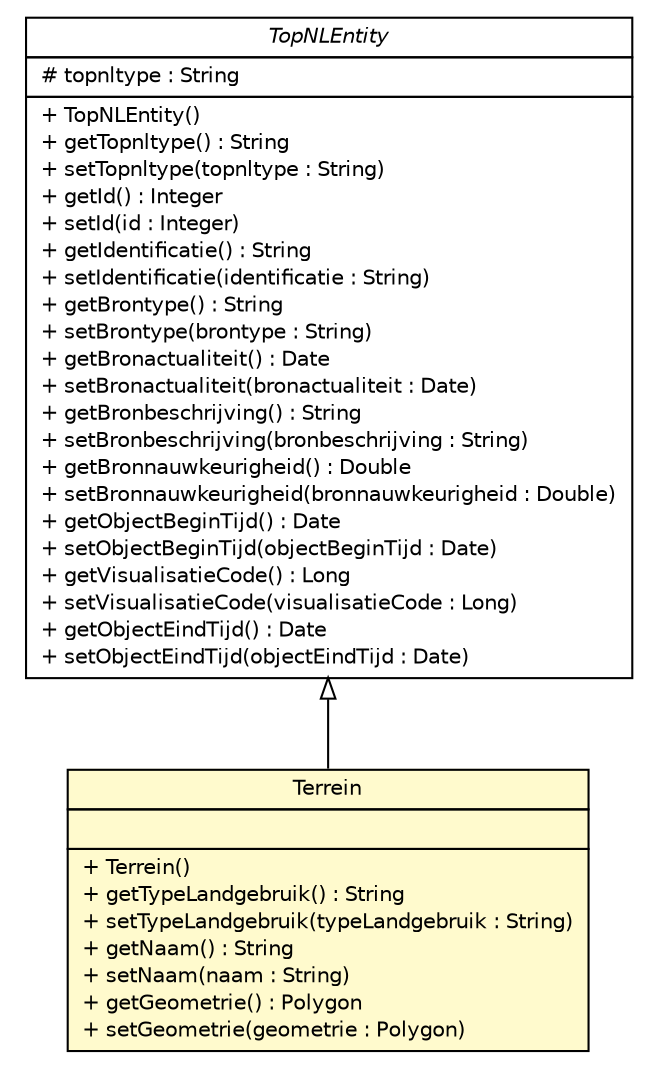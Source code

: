 #!/usr/local/bin/dot
#
# Class diagram 
# Generated by UMLGraph version R5_6-24-gf6e263 (http://www.umlgraph.org/)
#

digraph G {
	edge [fontname="Helvetica",fontsize=10,labelfontname="Helvetica",labelfontsize=10];
	node [fontname="Helvetica",fontsize=10,shape=plaintext];
	nodesep=0.25;
	ranksep=0.5;
	// nl.b3p.topnl.entities.TopNLEntity
	c33931 [label=<<table title="nl.b3p.topnl.entities.TopNLEntity" border="0" cellborder="1" cellspacing="0" cellpadding="2" port="p" href="./TopNLEntity.html">
		<tr><td><table border="0" cellspacing="0" cellpadding="1">
<tr><td align="center" balign="center"><font face="Helvetica-Oblique"> TopNLEntity </font></td></tr>
		</table></td></tr>
		<tr><td><table border="0" cellspacing="0" cellpadding="1">
<tr><td align="left" balign="left"> # topnltype : String </td></tr>
		</table></td></tr>
		<tr><td><table border="0" cellspacing="0" cellpadding="1">
<tr><td align="left" balign="left"> + TopNLEntity() </td></tr>
<tr><td align="left" balign="left"> + getTopnltype() : String </td></tr>
<tr><td align="left" balign="left"> + setTopnltype(topnltype : String) </td></tr>
<tr><td align="left" balign="left"> + getId() : Integer </td></tr>
<tr><td align="left" balign="left"> + setId(id : Integer) </td></tr>
<tr><td align="left" balign="left"> + getIdentificatie() : String </td></tr>
<tr><td align="left" balign="left"> + setIdentificatie(identificatie : String) </td></tr>
<tr><td align="left" balign="left"> + getBrontype() : String </td></tr>
<tr><td align="left" balign="left"> + setBrontype(brontype : String) </td></tr>
<tr><td align="left" balign="left"> + getBronactualiteit() : Date </td></tr>
<tr><td align="left" balign="left"> + setBronactualiteit(bronactualiteit : Date) </td></tr>
<tr><td align="left" balign="left"> + getBronbeschrijving() : String </td></tr>
<tr><td align="left" balign="left"> + setBronbeschrijving(bronbeschrijving : String) </td></tr>
<tr><td align="left" balign="left"> + getBronnauwkeurigheid() : Double </td></tr>
<tr><td align="left" balign="left"> + setBronnauwkeurigheid(bronnauwkeurigheid : Double) </td></tr>
<tr><td align="left" balign="left"> + getObjectBeginTijd() : Date </td></tr>
<tr><td align="left" balign="left"> + setObjectBeginTijd(objectBeginTijd : Date) </td></tr>
<tr><td align="left" balign="left"> + getVisualisatieCode() : Long </td></tr>
<tr><td align="left" balign="left"> + setVisualisatieCode(visualisatieCode : Long) </td></tr>
<tr><td align="left" balign="left"> + getObjectEindTijd() : Date </td></tr>
<tr><td align="left" balign="left"> + setObjectEindTijd(objectEindTijd : Date) </td></tr>
		</table></td></tr>
		</table>>, URL="./TopNLEntity.html", fontname="Helvetica", fontcolor="black", fontsize=10.0];
	// nl.b3p.topnl.entities.Terrein
	c33932 [label=<<table title="nl.b3p.topnl.entities.Terrein" border="0" cellborder="1" cellspacing="0" cellpadding="2" port="p" bgcolor="lemonChiffon" href="./Terrein.html">
		<tr><td><table border="0" cellspacing="0" cellpadding="1">
<tr><td align="center" balign="center"> Terrein </td></tr>
		</table></td></tr>
		<tr><td><table border="0" cellspacing="0" cellpadding="1">
<tr><td align="left" balign="left">  </td></tr>
		</table></td></tr>
		<tr><td><table border="0" cellspacing="0" cellpadding="1">
<tr><td align="left" balign="left"> + Terrein() </td></tr>
<tr><td align="left" balign="left"> + getTypeLandgebruik() : String </td></tr>
<tr><td align="left" balign="left"> + setTypeLandgebruik(typeLandgebruik : String) </td></tr>
<tr><td align="left" balign="left"> + getNaam() : String </td></tr>
<tr><td align="left" balign="left"> + setNaam(naam : String) </td></tr>
<tr><td align="left" balign="left"> + getGeometrie() : Polygon </td></tr>
<tr><td align="left" balign="left"> + setGeometrie(geometrie : Polygon) </td></tr>
		</table></td></tr>
		</table>>, URL="./Terrein.html", fontname="Helvetica", fontcolor="black", fontsize=10.0];
	//nl.b3p.topnl.entities.Terrein extends nl.b3p.topnl.entities.TopNLEntity
	c33931:p -> c33932:p [dir=back,arrowtail=empty];
}

